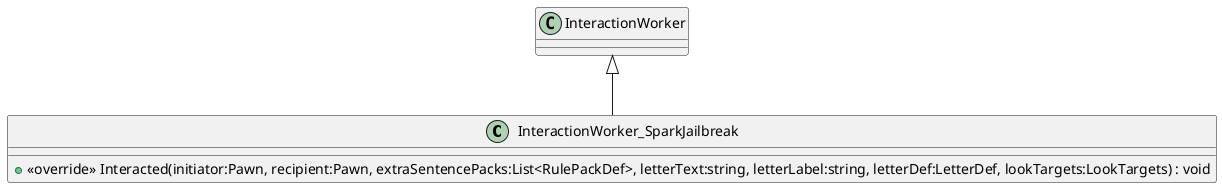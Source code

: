 @startuml
class InteractionWorker_SparkJailbreak {
    + <<override>> Interacted(initiator:Pawn, recipient:Pawn, extraSentencePacks:List<RulePackDef>, letterText:string, letterLabel:string, letterDef:LetterDef, lookTargets:LookTargets) : void
}
InteractionWorker <|-- InteractionWorker_SparkJailbreak
@enduml
